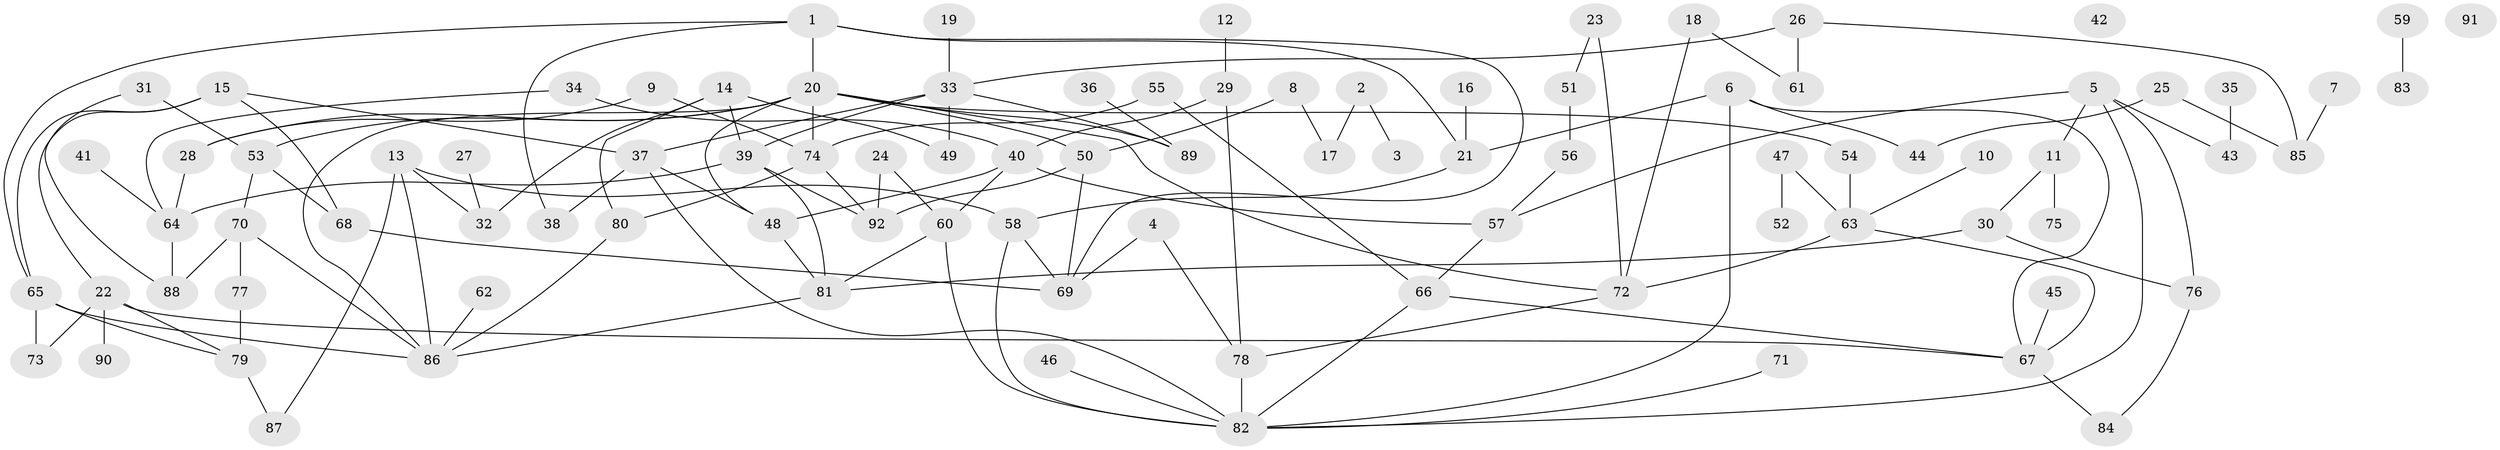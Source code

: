 // Generated by graph-tools (version 1.1) at 2025/25/03/09/25 03:25:23]
// undirected, 92 vertices, 136 edges
graph export_dot {
graph [start="1"]
  node [color=gray90,style=filled];
  1;
  2;
  3;
  4;
  5;
  6;
  7;
  8;
  9;
  10;
  11;
  12;
  13;
  14;
  15;
  16;
  17;
  18;
  19;
  20;
  21;
  22;
  23;
  24;
  25;
  26;
  27;
  28;
  29;
  30;
  31;
  32;
  33;
  34;
  35;
  36;
  37;
  38;
  39;
  40;
  41;
  42;
  43;
  44;
  45;
  46;
  47;
  48;
  49;
  50;
  51;
  52;
  53;
  54;
  55;
  56;
  57;
  58;
  59;
  60;
  61;
  62;
  63;
  64;
  65;
  66;
  67;
  68;
  69;
  70;
  71;
  72;
  73;
  74;
  75;
  76;
  77;
  78;
  79;
  80;
  81;
  82;
  83;
  84;
  85;
  86;
  87;
  88;
  89;
  90;
  91;
  92;
  1 -- 20;
  1 -- 21;
  1 -- 38;
  1 -- 65;
  1 -- 69;
  2 -- 3;
  2 -- 17;
  4 -- 69;
  4 -- 78;
  5 -- 11;
  5 -- 43;
  5 -- 57;
  5 -- 76;
  5 -- 82;
  6 -- 21;
  6 -- 44;
  6 -- 67;
  6 -- 82;
  7 -- 85;
  8 -- 17;
  8 -- 50;
  9 -- 28;
  9 -- 74;
  10 -- 63;
  11 -- 30;
  11 -- 75;
  12 -- 29;
  13 -- 32;
  13 -- 58;
  13 -- 86;
  13 -- 87;
  14 -- 32;
  14 -- 39;
  14 -- 49;
  14 -- 80;
  15 -- 22;
  15 -- 37;
  15 -- 65;
  15 -- 68;
  16 -- 21;
  18 -- 61;
  18 -- 72;
  19 -- 33;
  20 -- 28;
  20 -- 48;
  20 -- 50;
  20 -- 53;
  20 -- 54;
  20 -- 72;
  20 -- 74;
  20 -- 86;
  20 -- 89;
  21 -- 58;
  22 -- 67;
  22 -- 73;
  22 -- 79;
  22 -- 90;
  23 -- 51;
  23 -- 72;
  24 -- 60;
  24 -- 92;
  25 -- 44;
  25 -- 85;
  26 -- 33;
  26 -- 61;
  26 -- 85;
  27 -- 32;
  28 -- 64;
  29 -- 40;
  29 -- 78;
  30 -- 76;
  30 -- 81;
  31 -- 53;
  31 -- 88;
  33 -- 37;
  33 -- 39;
  33 -- 49;
  33 -- 89;
  34 -- 40;
  34 -- 64;
  35 -- 43;
  36 -- 89;
  37 -- 38;
  37 -- 48;
  37 -- 82;
  39 -- 64;
  39 -- 81;
  39 -- 92;
  40 -- 48;
  40 -- 57;
  40 -- 60;
  41 -- 64;
  45 -- 67;
  46 -- 82;
  47 -- 52;
  47 -- 63;
  48 -- 81;
  50 -- 69;
  50 -- 92;
  51 -- 56;
  53 -- 68;
  53 -- 70;
  54 -- 63;
  55 -- 66;
  55 -- 74;
  56 -- 57;
  57 -- 66;
  58 -- 69;
  58 -- 82;
  59 -- 83;
  60 -- 81;
  60 -- 82;
  62 -- 86;
  63 -- 67;
  63 -- 72;
  64 -- 88;
  65 -- 73;
  65 -- 79;
  65 -- 86;
  66 -- 67;
  66 -- 82;
  67 -- 84;
  68 -- 69;
  70 -- 77;
  70 -- 86;
  70 -- 88;
  71 -- 82;
  72 -- 78;
  74 -- 80;
  74 -- 92;
  76 -- 84;
  77 -- 79;
  78 -- 82;
  79 -- 87;
  80 -- 86;
  81 -- 86;
}
